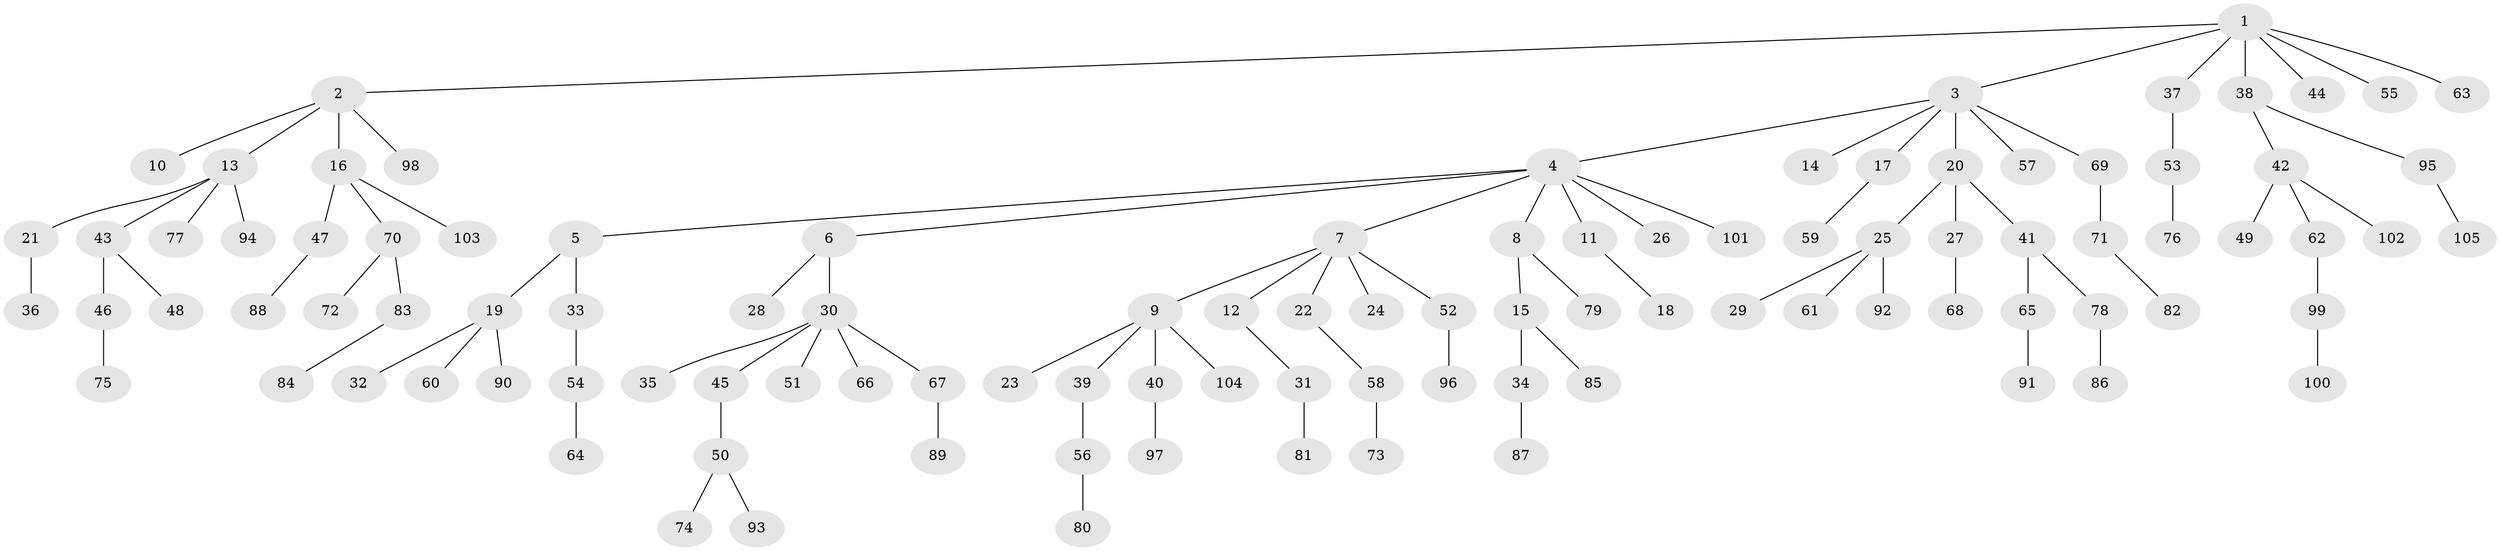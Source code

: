 // coarse degree distribution, {6: 0.04054054054054054, 8: 0.013513513513513514, 12: 0.013513513513513514, 5: 0.02702702702702703, 3: 0.0945945945945946, 2: 0.14864864864864866, 4: 0.02702702702702703, 1: 0.6351351351351351}
// Generated by graph-tools (version 1.1) at 2025/42/03/06/25 10:42:03]
// undirected, 105 vertices, 104 edges
graph export_dot {
graph [start="1"]
  node [color=gray90,style=filled];
  1;
  2;
  3;
  4;
  5;
  6;
  7;
  8;
  9;
  10;
  11;
  12;
  13;
  14;
  15;
  16;
  17;
  18;
  19;
  20;
  21;
  22;
  23;
  24;
  25;
  26;
  27;
  28;
  29;
  30;
  31;
  32;
  33;
  34;
  35;
  36;
  37;
  38;
  39;
  40;
  41;
  42;
  43;
  44;
  45;
  46;
  47;
  48;
  49;
  50;
  51;
  52;
  53;
  54;
  55;
  56;
  57;
  58;
  59;
  60;
  61;
  62;
  63;
  64;
  65;
  66;
  67;
  68;
  69;
  70;
  71;
  72;
  73;
  74;
  75;
  76;
  77;
  78;
  79;
  80;
  81;
  82;
  83;
  84;
  85;
  86;
  87;
  88;
  89;
  90;
  91;
  92;
  93;
  94;
  95;
  96;
  97;
  98;
  99;
  100;
  101;
  102;
  103;
  104;
  105;
  1 -- 2;
  1 -- 3;
  1 -- 37;
  1 -- 38;
  1 -- 44;
  1 -- 55;
  1 -- 63;
  2 -- 10;
  2 -- 13;
  2 -- 16;
  2 -- 98;
  3 -- 4;
  3 -- 14;
  3 -- 17;
  3 -- 20;
  3 -- 57;
  3 -- 69;
  4 -- 5;
  4 -- 6;
  4 -- 7;
  4 -- 8;
  4 -- 11;
  4 -- 26;
  4 -- 101;
  5 -- 19;
  5 -- 33;
  6 -- 28;
  6 -- 30;
  7 -- 9;
  7 -- 12;
  7 -- 22;
  7 -- 24;
  7 -- 52;
  8 -- 15;
  8 -- 79;
  9 -- 23;
  9 -- 39;
  9 -- 40;
  9 -- 104;
  11 -- 18;
  12 -- 31;
  13 -- 21;
  13 -- 43;
  13 -- 77;
  13 -- 94;
  15 -- 34;
  15 -- 85;
  16 -- 47;
  16 -- 70;
  16 -- 103;
  17 -- 59;
  19 -- 32;
  19 -- 60;
  19 -- 90;
  20 -- 25;
  20 -- 27;
  20 -- 41;
  21 -- 36;
  22 -- 58;
  25 -- 29;
  25 -- 61;
  25 -- 92;
  27 -- 68;
  30 -- 35;
  30 -- 45;
  30 -- 51;
  30 -- 66;
  30 -- 67;
  31 -- 81;
  33 -- 54;
  34 -- 87;
  37 -- 53;
  38 -- 42;
  38 -- 95;
  39 -- 56;
  40 -- 97;
  41 -- 65;
  41 -- 78;
  42 -- 49;
  42 -- 62;
  42 -- 102;
  43 -- 46;
  43 -- 48;
  45 -- 50;
  46 -- 75;
  47 -- 88;
  50 -- 74;
  50 -- 93;
  52 -- 96;
  53 -- 76;
  54 -- 64;
  56 -- 80;
  58 -- 73;
  62 -- 99;
  65 -- 91;
  67 -- 89;
  69 -- 71;
  70 -- 72;
  70 -- 83;
  71 -- 82;
  78 -- 86;
  83 -- 84;
  95 -- 105;
  99 -- 100;
}
